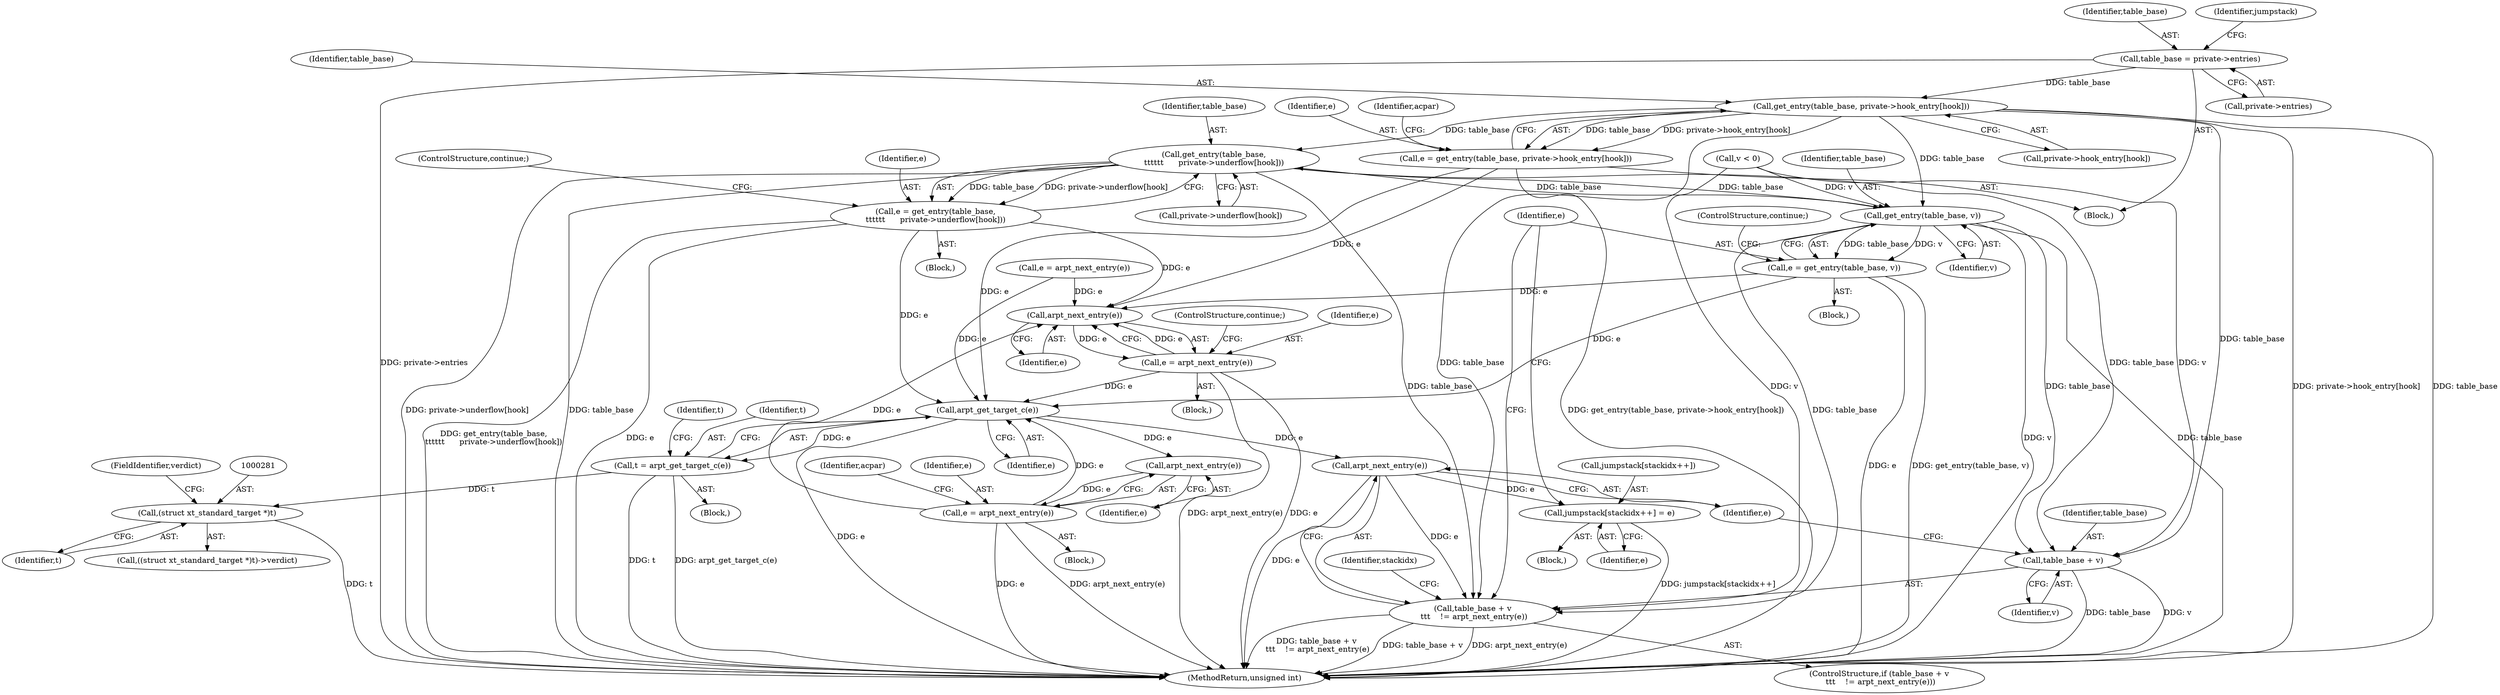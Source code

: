 digraph "0_linux_57ebd808a97d7c5b1e1afb937c2db22beba3c1f8@array" {
"1000201" [label="(Call,get_entry(table_base, private->hook_entry[hook]))"];
"1000185" [label="(Call,table_base = private->entries)"];
"1000199" [label="(Call,e = get_entry(table_base, private->hook_entry[hook]))"];
"1000242" [label="(Call,arpt_next_entry(e))"];
"1000240" [label="(Call,e = arpt_next_entry(e))"];
"1000262" [label="(Call,arpt_get_target_c(e))"];
"1000260" [label="(Call,t = arpt_get_target_c(e))"];
"1000280" [label="(Call,(struct xt_standard_target *)t)"];
"1000335" [label="(Call,arpt_next_entry(e))"];
"1000331" [label="(Call,table_base + v\n \t\t\t    != arpt_next_entry(e))"];
"1000350" [label="(Call,jumpstack[stackidx++] = e)"];
"1000397" [label="(Call,arpt_next_entry(e))"];
"1000395" [label="(Call,e = arpt_next_entry(e))"];
"1000310" [label="(Call,get_entry(table_base,\n\t\t\t\t\t\t      private->underflow[hook]))"];
"1000308" [label="(Call,e = get_entry(table_base,\n\t\t\t\t\t\t      private->underflow[hook]))"];
"1000332" [label="(Call,table_base + v)"];
"1000358" [label="(Call,get_entry(table_base, v))"];
"1000356" [label="(Call,e = get_entry(table_base, v))"];
"1000334" [label="(Identifier,v)"];
"1000199" [label="(Call,e = get_entry(table_base, private->hook_entry[hook]))"];
"1000335" [label="(Call,arpt_next_entry(e))"];
"1000341" [label="(Identifier,stackidx)"];
"1000350" [label="(Call,jumpstack[stackidx++] = e)"];
"1000359" [label="(Identifier,table_base)"];
"1000200" [label="(Identifier,e)"];
"1000336" [label="(Identifier,e)"];
"1000310" [label="(Call,get_entry(table_base,\n\t\t\t\t\t\t      private->underflow[hook]))"];
"1000311" [label="(Identifier,table_base)"];
"1000243" [label="(Identifier,e)"];
"1000202" [label="(Identifier,table_base)"];
"1000282" [label="(Identifier,t)"];
"1000325" [label="(Call,e = arpt_next_entry(e))"];
"1000307" [label="(Block,)"];
"1000244" [label="(ControlStructure,continue;)"];
"1000203" [label="(Call,private->hook_entry[hook])"];
"1000356" [label="(Call,e = get_entry(table_base, v))"];
"1000418" [label="(MethodReturn,unsigned int)"];
"1000333" [label="(Identifier,table_base)"];
"1000358" [label="(Call,get_entry(table_base, v))"];
"1000283" [label="(FieldIdentifier,verdict)"];
"1000398" [label="(Identifier,e)"];
"1000201" [label="(Call,get_entry(table_base, private->hook_entry[hook]))"];
"1000262" [label="(Call,arpt_get_target_c(e))"];
"1000395" [label="(Call,e = arpt_next_entry(e))"];
"1000263" [label="(Identifier,e)"];
"1000210" [label="(Identifier,acpar)"];
"1000312" [label="(Call,private->underflow[hook])"];
"1000309" [label="(Identifier,e)"];
"1000404" [label="(Identifier,acpar)"];
"1000240" [label="(Call,e = arpt_next_entry(e))"];
"1000241" [label="(Identifier,e)"];
"1000270" [label="(Identifier,t)"];
"1000260" [label="(Call,t = arpt_get_target_c(e))"];
"1000186" [label="(Identifier,table_base)"];
"1000185" [label="(Call,table_base = private->entries)"];
"1000280" [label="(Call,(struct xt_standard_target *)t)"];
"1000390" [label="(Block,)"];
"1000110" [label="(Block,)"];
"1000242" [label="(Call,arpt_next_entry(e))"];
"1000308" [label="(Call,e = get_entry(table_base,\n\t\t\t\t\t\t      private->underflow[hook]))"];
"1000355" [label="(Identifier,e)"];
"1000187" [label="(Call,private->entries)"];
"1000332" [label="(Call,table_base + v)"];
"1000191" [label="(Identifier,jumpstack)"];
"1000223" [label="(Block,)"];
"1000329" [label="(ControlStructure,continue;)"];
"1000275" [label="(Block,)"];
"1000330" [label="(ControlStructure,if (table_base + v\n \t\t\t    != arpt_next_entry(e)))"];
"1000285" [label="(Call,v < 0)"];
"1000331" [label="(Call,table_base + v\n \t\t\t    != arpt_next_entry(e))"];
"1000397" [label="(Call,arpt_next_entry(e))"];
"1000261" [label="(Identifier,t)"];
"1000351" [label="(Call,jumpstack[stackidx++])"];
"1000361" [label="(ControlStructure,continue;)"];
"1000396" [label="(Identifier,e)"];
"1000360" [label="(Identifier,v)"];
"1000239" [label="(Block,)"];
"1000279" [label="(Call,((struct xt_standard_target *)t)->verdict)"];
"1000337" [label="(Block,)"];
"1000357" [label="(Identifier,e)"];
"1000201" -> "1000199"  [label="AST: "];
"1000201" -> "1000203"  [label="CFG: "];
"1000202" -> "1000201"  [label="AST: "];
"1000203" -> "1000201"  [label="AST: "];
"1000199" -> "1000201"  [label="CFG: "];
"1000201" -> "1000418"  [label="DDG: private->hook_entry[hook]"];
"1000201" -> "1000418"  [label="DDG: table_base"];
"1000201" -> "1000199"  [label="DDG: table_base"];
"1000201" -> "1000199"  [label="DDG: private->hook_entry[hook]"];
"1000185" -> "1000201"  [label="DDG: table_base"];
"1000201" -> "1000310"  [label="DDG: table_base"];
"1000201" -> "1000331"  [label="DDG: table_base"];
"1000201" -> "1000332"  [label="DDG: table_base"];
"1000201" -> "1000358"  [label="DDG: table_base"];
"1000185" -> "1000110"  [label="AST: "];
"1000185" -> "1000187"  [label="CFG: "];
"1000186" -> "1000185"  [label="AST: "];
"1000187" -> "1000185"  [label="AST: "];
"1000191" -> "1000185"  [label="CFG: "];
"1000185" -> "1000418"  [label="DDG: private->entries"];
"1000199" -> "1000110"  [label="AST: "];
"1000200" -> "1000199"  [label="AST: "];
"1000210" -> "1000199"  [label="CFG: "];
"1000199" -> "1000418"  [label="DDG: get_entry(table_base, private->hook_entry[hook])"];
"1000199" -> "1000242"  [label="DDG: e"];
"1000199" -> "1000262"  [label="DDG: e"];
"1000242" -> "1000240"  [label="AST: "];
"1000242" -> "1000243"  [label="CFG: "];
"1000243" -> "1000242"  [label="AST: "];
"1000240" -> "1000242"  [label="CFG: "];
"1000242" -> "1000240"  [label="DDG: e"];
"1000308" -> "1000242"  [label="DDG: e"];
"1000356" -> "1000242"  [label="DDG: e"];
"1000240" -> "1000242"  [label="DDG: e"];
"1000325" -> "1000242"  [label="DDG: e"];
"1000395" -> "1000242"  [label="DDG: e"];
"1000240" -> "1000239"  [label="AST: "];
"1000241" -> "1000240"  [label="AST: "];
"1000244" -> "1000240"  [label="CFG: "];
"1000240" -> "1000418"  [label="DDG: arpt_next_entry(e)"];
"1000240" -> "1000418"  [label="DDG: e"];
"1000240" -> "1000262"  [label="DDG: e"];
"1000262" -> "1000260"  [label="AST: "];
"1000262" -> "1000263"  [label="CFG: "];
"1000263" -> "1000262"  [label="AST: "];
"1000260" -> "1000262"  [label="CFG: "];
"1000262" -> "1000418"  [label="DDG: e"];
"1000262" -> "1000260"  [label="DDG: e"];
"1000308" -> "1000262"  [label="DDG: e"];
"1000356" -> "1000262"  [label="DDG: e"];
"1000325" -> "1000262"  [label="DDG: e"];
"1000395" -> "1000262"  [label="DDG: e"];
"1000262" -> "1000335"  [label="DDG: e"];
"1000262" -> "1000397"  [label="DDG: e"];
"1000260" -> "1000223"  [label="AST: "];
"1000261" -> "1000260"  [label="AST: "];
"1000270" -> "1000260"  [label="CFG: "];
"1000260" -> "1000418"  [label="DDG: arpt_get_target_c(e)"];
"1000260" -> "1000418"  [label="DDG: t"];
"1000260" -> "1000280"  [label="DDG: t"];
"1000280" -> "1000279"  [label="AST: "];
"1000280" -> "1000282"  [label="CFG: "];
"1000281" -> "1000280"  [label="AST: "];
"1000282" -> "1000280"  [label="AST: "];
"1000283" -> "1000280"  [label="CFG: "];
"1000280" -> "1000418"  [label="DDG: t"];
"1000335" -> "1000331"  [label="AST: "];
"1000335" -> "1000336"  [label="CFG: "];
"1000336" -> "1000335"  [label="AST: "];
"1000331" -> "1000335"  [label="CFG: "];
"1000335" -> "1000418"  [label="DDG: e"];
"1000335" -> "1000331"  [label="DDG: e"];
"1000335" -> "1000350"  [label="DDG: e"];
"1000331" -> "1000330"  [label="AST: "];
"1000332" -> "1000331"  [label="AST: "];
"1000341" -> "1000331"  [label="CFG: "];
"1000357" -> "1000331"  [label="CFG: "];
"1000331" -> "1000418"  [label="DDG: table_base + v\n \t\t\t    != arpt_next_entry(e)"];
"1000331" -> "1000418"  [label="DDG: table_base + v"];
"1000331" -> "1000418"  [label="DDG: arpt_next_entry(e)"];
"1000310" -> "1000331"  [label="DDG: table_base"];
"1000358" -> "1000331"  [label="DDG: table_base"];
"1000285" -> "1000331"  [label="DDG: v"];
"1000350" -> "1000337"  [label="AST: "];
"1000350" -> "1000355"  [label="CFG: "];
"1000351" -> "1000350"  [label="AST: "];
"1000355" -> "1000350"  [label="AST: "];
"1000357" -> "1000350"  [label="CFG: "];
"1000350" -> "1000418"  [label="DDG: jumpstack[stackidx++]"];
"1000397" -> "1000395"  [label="AST: "];
"1000397" -> "1000398"  [label="CFG: "];
"1000398" -> "1000397"  [label="AST: "];
"1000395" -> "1000397"  [label="CFG: "];
"1000397" -> "1000395"  [label="DDG: e"];
"1000395" -> "1000390"  [label="AST: "];
"1000396" -> "1000395"  [label="AST: "];
"1000404" -> "1000395"  [label="CFG: "];
"1000395" -> "1000418"  [label="DDG: e"];
"1000395" -> "1000418"  [label="DDG: arpt_next_entry(e)"];
"1000310" -> "1000308"  [label="AST: "];
"1000310" -> "1000312"  [label="CFG: "];
"1000311" -> "1000310"  [label="AST: "];
"1000312" -> "1000310"  [label="AST: "];
"1000308" -> "1000310"  [label="CFG: "];
"1000310" -> "1000418"  [label="DDG: private->underflow[hook]"];
"1000310" -> "1000418"  [label="DDG: table_base"];
"1000310" -> "1000308"  [label="DDG: table_base"];
"1000310" -> "1000308"  [label="DDG: private->underflow[hook]"];
"1000358" -> "1000310"  [label="DDG: table_base"];
"1000310" -> "1000332"  [label="DDG: table_base"];
"1000310" -> "1000358"  [label="DDG: table_base"];
"1000308" -> "1000307"  [label="AST: "];
"1000309" -> "1000308"  [label="AST: "];
"1000329" -> "1000308"  [label="CFG: "];
"1000308" -> "1000418"  [label="DDG: get_entry(table_base,\n\t\t\t\t\t\t      private->underflow[hook])"];
"1000308" -> "1000418"  [label="DDG: e"];
"1000332" -> "1000334"  [label="CFG: "];
"1000333" -> "1000332"  [label="AST: "];
"1000334" -> "1000332"  [label="AST: "];
"1000336" -> "1000332"  [label="CFG: "];
"1000332" -> "1000418"  [label="DDG: v"];
"1000332" -> "1000418"  [label="DDG: table_base"];
"1000358" -> "1000332"  [label="DDG: table_base"];
"1000285" -> "1000332"  [label="DDG: v"];
"1000358" -> "1000356"  [label="AST: "];
"1000358" -> "1000360"  [label="CFG: "];
"1000359" -> "1000358"  [label="AST: "];
"1000360" -> "1000358"  [label="AST: "];
"1000356" -> "1000358"  [label="CFG: "];
"1000358" -> "1000418"  [label="DDG: v"];
"1000358" -> "1000418"  [label="DDG: table_base"];
"1000358" -> "1000356"  [label="DDG: table_base"];
"1000358" -> "1000356"  [label="DDG: v"];
"1000285" -> "1000358"  [label="DDG: v"];
"1000356" -> "1000275"  [label="AST: "];
"1000357" -> "1000356"  [label="AST: "];
"1000361" -> "1000356"  [label="CFG: "];
"1000356" -> "1000418"  [label="DDG: e"];
"1000356" -> "1000418"  [label="DDG: get_entry(table_base, v)"];
}
